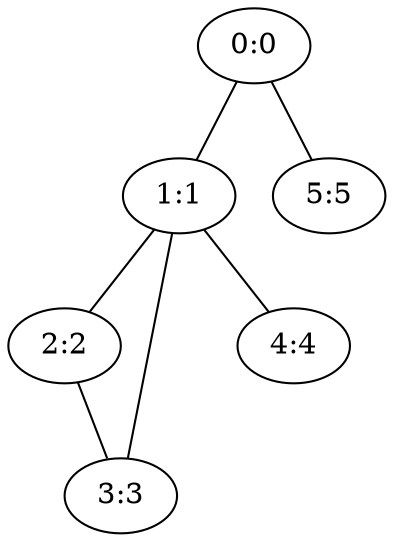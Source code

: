 graph {
"0:0" -- "1:1";
"0:0" -- "5:5";
"1:1" -- "2:2";
"1:1" -- "3:3";
"1:1" -- "4:4";
"2:2" -- "3:3";
}